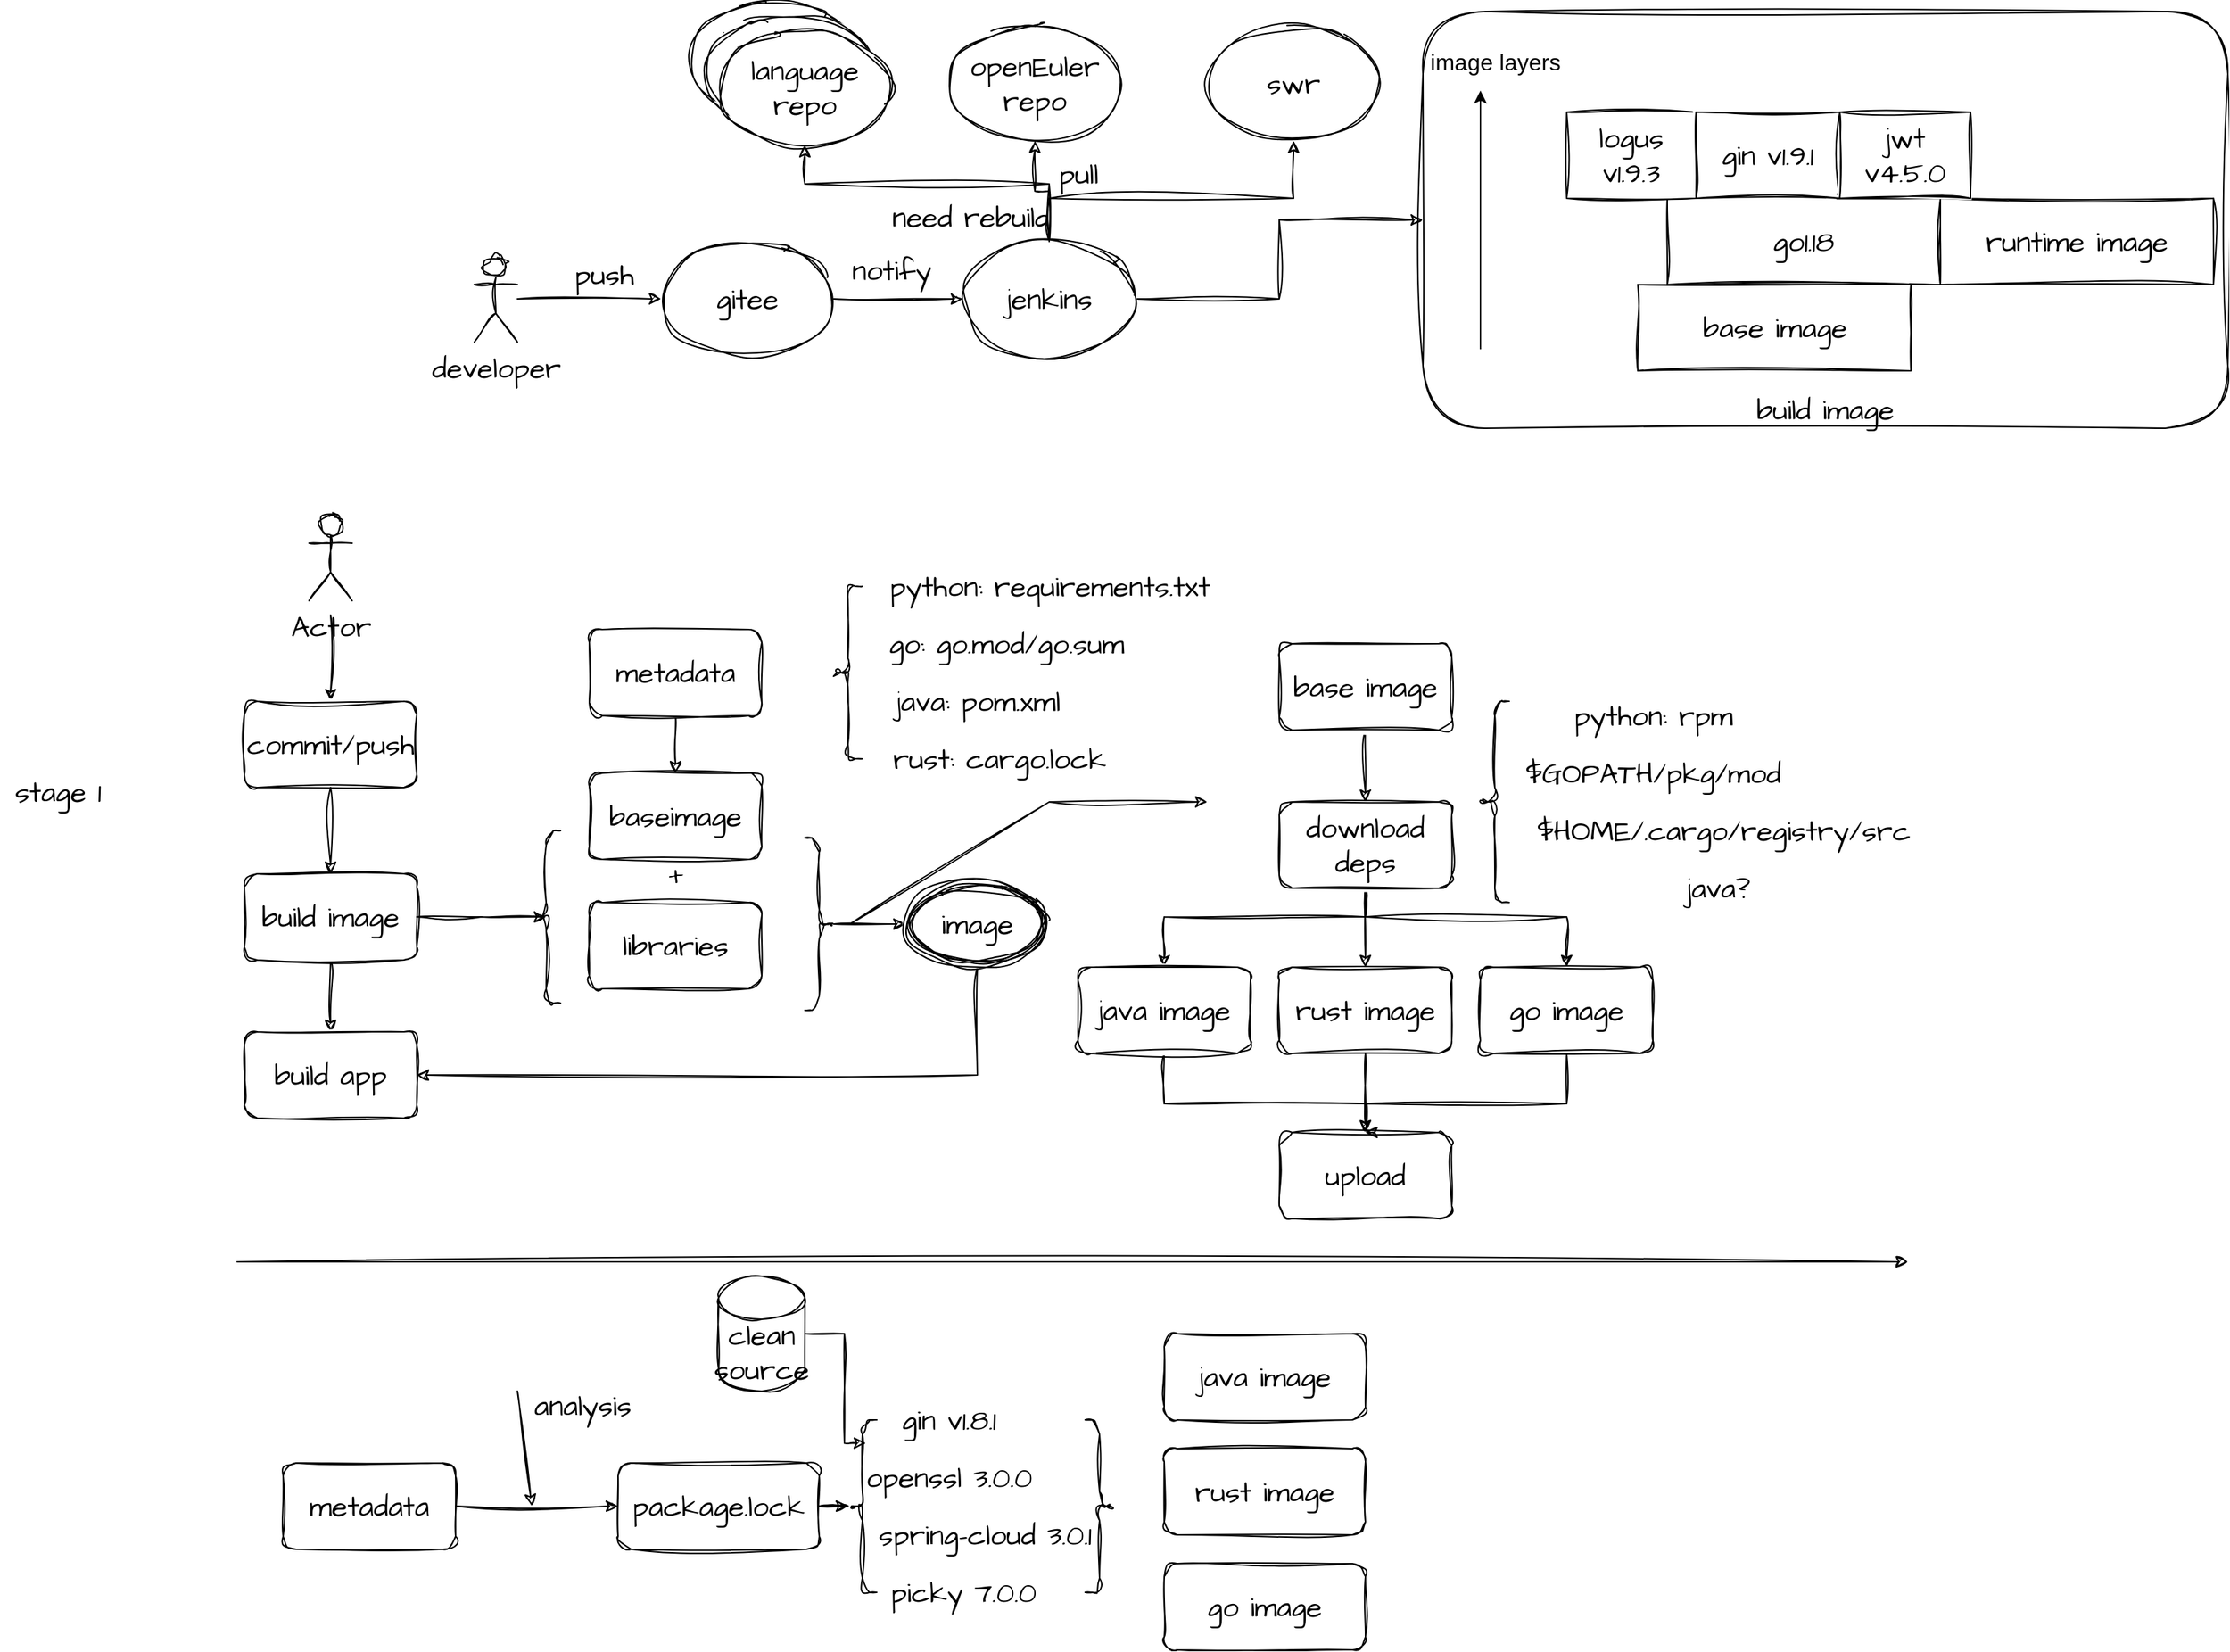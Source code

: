 <mxfile version="21.6.6" type="github">
  <diagram name="第 1 页" id="lyarwIyyH_NkYc7SHTj9">
    <mxGraphModel dx="1820" dy="650" grid="1" gridSize="10" guides="1" tooltips="1" connect="1" arrows="1" fold="1" page="1" pageScale="1" pageWidth="827" pageHeight="1169" math="0" shadow="0">
      <root>
        <mxCell id="0" />
        <mxCell id="1" parent="0" />
        <mxCell id="fakRV-VTrO63ZtZKMSBH-27" value="&lt;div&gt;&lt;br&gt;&lt;/div&gt;&lt;div&gt;&lt;br&gt;&lt;/div&gt;&lt;div&gt;&lt;br&gt;&lt;/div&gt;&lt;div&gt;&lt;br&gt;&lt;/div&gt;&lt;div&gt;&lt;br&gt;&lt;/div&gt;&lt;div&gt;&lt;br&gt;&lt;/div&gt;&lt;div&gt;&lt;br&gt;&lt;/div&gt;&lt;div&gt;&lt;br&gt;&lt;/div&gt;&lt;div&gt;&lt;br&gt;&lt;/div&gt;&lt;div&gt;&lt;br&gt;&lt;/div&gt;&lt;div&gt;&lt;br&gt;&lt;/div&gt;&lt;div&gt;build image&lt;br&gt;&lt;/div&gt;" style="rounded=1;whiteSpace=wrap;html=1;sketch=1;hachureGap=4;jiggle=2;curveFitting=1;fontFamily=Architects Daughter;fontSource=https%3A%2F%2Ffonts.googleapis.com%2Fcss%3Ffamily%3DArchitects%2BDaughter;fontSize=20;" parent="1" vertex="1">
          <mxGeometry x="260" y="10" width="560" height="290" as="geometry" />
        </mxCell>
        <mxCell id="fakRV-VTrO63ZtZKMSBH-1" value="openEuler repo" style="ellipse;whiteSpace=wrap;html=1;sketch=1;hachureGap=4;jiggle=2;curveFitting=1;fontFamily=Architects Daughter;fontSource=https%3A%2F%2Ffonts.googleapis.com%2Fcss%3Ffamily%3DArchitects%2BDaughter;fontSize=20;" parent="1" vertex="1">
          <mxGeometry x="-70" y="20" width="120" height="80" as="geometry" />
        </mxCell>
        <mxCell id="fakRV-VTrO63ZtZKMSBH-37" style="edgeStyle=orthogonalEdgeStyle;rounded=0;sketch=1;hachureGap=4;jiggle=2;curveFitting=1;orthogonalLoop=1;jettySize=auto;html=1;entryX=0;entryY=0.5;entryDx=0;entryDy=0;fontFamily=Architects Daughter;fontSource=https%3A%2F%2Ffonts.googleapis.com%2Fcss%3Ffamily%3DArchitects%2BDaughter;fontSize=16;" parent="1" source="fakRV-VTrO63ZtZKMSBH-3" target="fakRV-VTrO63ZtZKMSBH-36" edge="1">
          <mxGeometry relative="1" as="geometry" />
        </mxCell>
        <mxCell id="fakRV-VTrO63ZtZKMSBH-3" value="gitee" style="ellipse;whiteSpace=wrap;html=1;sketch=1;hachureGap=4;jiggle=2;curveFitting=1;fontFamily=Architects Daughter;fontSource=https%3A%2F%2Ffonts.googleapis.com%2Fcss%3Ffamily%3DArchitects%2BDaughter;fontSize=20;" parent="1" vertex="1">
          <mxGeometry x="-270" y="170" width="120" height="80" as="geometry" />
        </mxCell>
        <mxCell id="fakRV-VTrO63ZtZKMSBH-4" value="swr" style="ellipse;whiteSpace=wrap;html=1;sketch=1;hachureGap=4;jiggle=2;curveFitting=1;fontFamily=Architects Daughter;fontSource=https%3A%2F%2Ffonts.googleapis.com%2Fcss%3Ffamily%3DArchitects%2BDaughter;fontSize=20;" parent="1" vertex="1">
          <mxGeometry x="110" y="20" width="120" height="80" as="geometry" />
        </mxCell>
        <mxCell id="fakRV-VTrO63ZtZKMSBH-20" value="go1.18" style="rounded=0;whiteSpace=wrap;html=1;sketch=1;hachureGap=4;jiggle=2;curveFitting=1;fontFamily=Architects Daughter;fontSource=https%3A%2F%2Ffonts.googleapis.com%2Fcss%3Ffamily%3DArchitects%2BDaughter;fontSize=20;" parent="1" vertex="1">
          <mxGeometry x="430" y="140" width="190" height="60" as="geometry" />
        </mxCell>
        <mxCell id="fakRV-VTrO63ZtZKMSBH-21" value="runtime image" style="rounded=0;whiteSpace=wrap;html=1;sketch=1;hachureGap=4;jiggle=2;curveFitting=1;fontFamily=Architects Daughter;fontSource=https%3A%2F%2Ffonts.googleapis.com%2Fcss%3Ffamily%3DArchitects%2BDaughter;fontSize=20;" parent="1" vertex="1">
          <mxGeometry x="620" y="140" width="190" height="60" as="geometry" />
        </mxCell>
        <mxCell id="fakRV-VTrO63ZtZKMSBH-22" value="base image" style="rounded=0;whiteSpace=wrap;html=1;sketch=1;hachureGap=4;jiggle=2;curveFitting=1;fontFamily=Architects Daughter;fontSource=https%3A%2F%2Ffonts.googleapis.com%2Fcss%3Ffamily%3DArchitects%2BDaughter;fontSize=20;" parent="1" vertex="1">
          <mxGeometry x="409.5" y="200" width="190" height="60" as="geometry" />
        </mxCell>
        <mxCell id="fakRV-VTrO63ZtZKMSBH-23" value="logus v1.9.3" style="rounded=0;whiteSpace=wrap;html=1;sketch=1;hachureGap=4;jiggle=2;curveFitting=1;fontFamily=Architects Daughter;fontSource=https%3A%2F%2Ffonts.googleapis.com%2Fcss%3Ffamily%3DArchitects%2BDaughter;fontSize=20;" parent="1" vertex="1">
          <mxGeometry x="360" y="80" width="90" height="60" as="geometry" />
        </mxCell>
        <mxCell id="fakRV-VTrO63ZtZKMSBH-28" value="gin v1.9.1" style="rounded=0;whiteSpace=wrap;html=1;sketch=1;hachureGap=4;jiggle=2;curveFitting=1;fontFamily=Architects Daughter;fontSource=https%3A%2F%2Ffonts.googleapis.com%2Fcss%3Ffamily%3DArchitects%2BDaughter;fontSize=20;" parent="1" vertex="1">
          <mxGeometry x="450" y="80" width="100" height="60" as="geometry" />
        </mxCell>
        <mxCell id="fakRV-VTrO63ZtZKMSBH-32" value="jwt v4.5.0" style="rounded=0;whiteSpace=wrap;html=1;sketch=1;hachureGap=4;jiggle=2;curveFitting=1;fontFamily=Architects Daughter;fontSource=https%3A%2F%2Ffonts.googleapis.com%2Fcss%3Ffamily%3DArchitects%2BDaughter;fontSize=20;" parent="1" vertex="1">
          <mxGeometry x="550" y="80" width="91" height="60" as="geometry" />
        </mxCell>
        <mxCell id="fakRV-VTrO63ZtZKMSBH-34" style="edgeStyle=orthogonalEdgeStyle;rounded=0;sketch=1;hachureGap=4;jiggle=2;curveFitting=1;orthogonalLoop=1;jettySize=auto;html=1;entryX=0;entryY=0.5;entryDx=0;entryDy=0;fontFamily=Architects Daughter;fontSource=https%3A%2F%2Ffonts.googleapis.com%2Fcss%3Ffamily%3DArchitects%2BDaughter;fontSize=16;" parent="1" source="fakRV-VTrO63ZtZKMSBH-33" target="fakRV-VTrO63ZtZKMSBH-3" edge="1">
          <mxGeometry relative="1" as="geometry" />
        </mxCell>
        <mxCell id="fakRV-VTrO63ZtZKMSBH-33" value="developer" style="shape=umlActor;verticalLabelPosition=bottom;verticalAlign=top;html=1;outlineConnect=0;sketch=1;hachureGap=4;jiggle=2;curveFitting=1;fontFamily=Architects Daughter;fontSource=https%3A%2F%2Ffonts.googleapis.com%2Fcss%3Ffamily%3DArchitects%2BDaughter;fontSize=20;" parent="1" vertex="1">
          <mxGeometry x="-400" y="180" width="30" height="60" as="geometry" />
        </mxCell>
        <mxCell id="fakRV-VTrO63ZtZKMSBH-35" value="push" style="text;html=1;align=center;verticalAlign=middle;resizable=0;points=[];autosize=1;strokeColor=none;fillColor=none;fontSize=20;fontFamily=Architects Daughter;" parent="1" vertex="1">
          <mxGeometry x="-340" y="173" width="60" height="40" as="geometry" />
        </mxCell>
        <mxCell id="fakRV-VTrO63ZtZKMSBH-40" style="edgeStyle=orthogonalEdgeStyle;rounded=0;sketch=1;hachureGap=4;jiggle=2;curveFitting=1;orthogonalLoop=1;jettySize=auto;html=1;entryX=0.5;entryY=1;entryDx=0;entryDy=0;fontFamily=Architects Daughter;fontSource=https%3A%2F%2Ffonts.googleapis.com%2Fcss%3Ffamily%3DArchitects%2BDaughter;fontSize=16;" parent="1" source="fakRV-VTrO63ZtZKMSBH-36" target="fakRV-VTrO63ZtZKMSBH-1" edge="1">
          <mxGeometry relative="1" as="geometry" />
        </mxCell>
        <mxCell id="fakRV-VTrO63ZtZKMSBH-41" style="edgeStyle=orthogonalEdgeStyle;rounded=0;sketch=1;hachureGap=4;jiggle=2;curveFitting=1;orthogonalLoop=1;jettySize=auto;html=1;fontFamily=Architects Daughter;fontSource=https%3A%2F%2Ffonts.googleapis.com%2Fcss%3Ffamily%3DArchitects%2BDaughter;fontSize=16;" parent="1" source="fakRV-VTrO63ZtZKMSBH-36" target="fakRV-VTrO63ZtZKMSBH-4" edge="1">
          <mxGeometry relative="1" as="geometry">
            <Array as="points">
              <mxPoint y="140" />
              <mxPoint x="170" y="140" />
            </Array>
          </mxGeometry>
        </mxCell>
        <mxCell id="fakRV-VTrO63ZtZKMSBH-42" style="edgeStyle=orthogonalEdgeStyle;rounded=0;sketch=1;hachureGap=4;jiggle=2;curveFitting=1;orthogonalLoop=1;jettySize=auto;html=1;entryX=0;entryY=0.5;entryDx=0;entryDy=0;fontFamily=Architects Daughter;fontSource=https%3A%2F%2Ffonts.googleapis.com%2Fcss%3Ffamily%3DArchitects%2BDaughter;fontSize=16;" parent="1" source="fakRV-VTrO63ZtZKMSBH-36" target="fakRV-VTrO63ZtZKMSBH-27" edge="1">
          <mxGeometry relative="1" as="geometry" />
        </mxCell>
        <mxCell id="fakRV-VTrO63ZtZKMSBH-36" value="jenkins" style="ellipse;whiteSpace=wrap;html=1;sketch=1;hachureGap=4;jiggle=2;curveFitting=1;fontFamily=Architects Daughter;fontSource=https%3A%2F%2Ffonts.googleapis.com%2Fcss%3Ffamily%3DArchitects%2BDaughter;fontSize=20;" parent="1" vertex="1">
          <mxGeometry x="-60" y="170" width="120" height="80" as="geometry" />
        </mxCell>
        <mxCell id="fakRV-VTrO63ZtZKMSBH-47" value="" style="edgeStyle=orthogonalEdgeStyle;rounded=0;sketch=1;hachureGap=4;jiggle=2;curveFitting=1;orthogonalLoop=1;jettySize=auto;html=1;fontFamily=Architects Daughter;fontSource=https%3A%2F%2Ffonts.googleapis.com%2Fcss%3Ffamily%3DArchitects%2BDaughter;fontSize=16;exitX=0.5;exitY=0;exitDx=0;exitDy=0;entryX=0.5;entryY=1;entryDx=0;entryDy=0;" parent="1" source="fakRV-VTrO63ZtZKMSBH-36" target="fakRV-VTrO63ZtZKMSBH-49" edge="1">
          <mxGeometry relative="1" as="geometry">
            <Array as="points">
              <mxPoint y="130" />
              <mxPoint x="-170" y="130" />
            </Array>
          </mxGeometry>
        </mxCell>
        <mxCell id="fakRV-VTrO63ZtZKMSBH-38" value="notify" style="text;html=1;align=center;verticalAlign=middle;resizable=0;points=[];autosize=1;strokeColor=none;fillColor=none;fontSize=20;fontFamily=Architects Daughter;" parent="1" vertex="1">
          <mxGeometry x="-150" y="170" width="80" height="40" as="geometry" />
        </mxCell>
        <mxCell id="fakRV-VTrO63ZtZKMSBH-43" value="pull" style="text;html=1;align=center;verticalAlign=middle;resizable=0;points=[];autosize=1;strokeColor=none;fillColor=none;fontSize=20;fontFamily=Architects Daughter;" parent="1" vertex="1">
          <mxGeometry x="-5" y="103" width="50" height="40" as="geometry" />
        </mxCell>
        <mxCell id="fakRV-VTrO63ZtZKMSBH-44" value="language repo" style="ellipse;whiteSpace=wrap;html=1;sketch=1;hachureGap=4;jiggle=2;curveFitting=1;fontFamily=Architects Daughter;fontSource=https%3A%2F%2Ffonts.googleapis.com%2Fcss%3Ffamily%3DArchitects%2BDaughter;fontSize=20;" parent="1" vertex="1">
          <mxGeometry x="-250" y="3" width="120" height="80" as="geometry" />
        </mxCell>
        <mxCell id="fakRV-VTrO63ZtZKMSBH-48" value="language repo" style="ellipse;whiteSpace=wrap;html=1;sketch=1;hachureGap=4;jiggle=2;curveFitting=1;fontFamily=Architects Daughter;fontSource=https%3A%2F%2Ffonts.googleapis.com%2Fcss%3Ffamily%3DArchitects%2BDaughter;fontSize=20;" parent="1" vertex="1">
          <mxGeometry x="-240" y="13" width="120" height="80" as="geometry" />
        </mxCell>
        <mxCell id="fakRV-VTrO63ZtZKMSBH-49" value="language repo" style="ellipse;whiteSpace=wrap;html=1;sketch=1;hachureGap=4;jiggle=2;curveFitting=1;fontFamily=Architects Daughter;fontSource=https%3A%2F%2Ffonts.googleapis.com%2Fcss%3Ffamily%3DArchitects%2BDaughter;fontSize=20;" parent="1" vertex="1">
          <mxGeometry x="-230" y="23" width="120" height="80" as="geometry" />
        </mxCell>
        <mxCell id="fakRV-VTrO63ZtZKMSBH-51" value="need rebuild" style="text;html=1;align=center;verticalAlign=middle;resizable=0;points=[];autosize=1;strokeColor=none;fillColor=none;fontSize=20;fontFamily=Architects Daughter;" parent="1" vertex="1">
          <mxGeometry x="-120" y="133" width="130" height="40" as="geometry" />
        </mxCell>
        <mxCell id="A7FTICZSP3irBKo2PEit-1" value="" style="endArrow=classic;html=1;rounded=0;" parent="1" edge="1">
          <mxGeometry width="50" height="50" relative="1" as="geometry">
            <mxPoint x="300" y="245" as="sourcePoint" />
            <mxPoint x="300" y="65" as="targetPoint" />
          </mxGeometry>
        </mxCell>
        <mxCell id="A7FTICZSP3irBKo2PEit-2" value="image layers" style="edgeLabel;html=1;align=center;verticalAlign=middle;resizable=0;points=[];fontSize=16;" parent="A7FTICZSP3irBKo2PEit-1" vertex="1" connectable="0">
          <mxGeometry x="0.7" y="-8" relative="1" as="geometry">
            <mxPoint x="2" y="-47" as="offset" />
          </mxGeometry>
        </mxCell>
        <mxCell id="c3Z1lkD3tR-6YYk91ddS-2" style="edgeStyle=orthogonalEdgeStyle;rounded=0;sketch=1;hachureGap=4;jiggle=2;curveFitting=1;orthogonalLoop=1;jettySize=auto;html=1;fontFamily=Architects Daughter;fontSource=https%3A%2F%2Ffonts.googleapis.com%2Fcss%3Ffamily%3DArchitects%2BDaughter;fontSize=16;" edge="1" parent="1">
          <mxGeometry relative="1" as="geometry">
            <mxPoint x="-500" y="490" as="targetPoint" />
            <mxPoint x="-500" y="430" as="sourcePoint" />
          </mxGeometry>
        </mxCell>
        <mxCell id="c3Z1lkD3tR-6YYk91ddS-7" style="edgeStyle=orthogonalEdgeStyle;rounded=0;sketch=1;hachureGap=4;jiggle=2;curveFitting=1;orthogonalLoop=1;jettySize=auto;html=1;entryX=0.5;entryY=0;entryDx=0;entryDy=0;fontFamily=Architects Daughter;fontSource=https%3A%2F%2Ffonts.googleapis.com%2Fcss%3Ffamily%3DArchitects%2BDaughter;fontSize=16;" edge="1" parent="1" source="c3Z1lkD3tR-6YYk91ddS-3" target="c3Z1lkD3tR-6YYk91ddS-6">
          <mxGeometry relative="1" as="geometry" />
        </mxCell>
        <mxCell id="c3Z1lkD3tR-6YYk91ddS-3" value="commit/push" style="rounded=1;whiteSpace=wrap;html=1;sketch=1;hachureGap=4;jiggle=2;curveFitting=1;fontFamily=Architects Daughter;fontSource=https%3A%2F%2Ffonts.googleapis.com%2Fcss%3Ffamily%3DArchitects%2BDaughter;fontSize=20;" vertex="1" parent="1">
          <mxGeometry x="-560" y="490" width="120" height="60" as="geometry" />
        </mxCell>
        <mxCell id="c3Z1lkD3tR-6YYk91ddS-8" style="edgeStyle=orthogonalEdgeStyle;rounded=0;sketch=1;hachureGap=4;jiggle=2;curveFitting=1;orthogonalLoop=1;jettySize=auto;html=1;fontFamily=Architects Daughter;fontSource=https%3A%2F%2Ffonts.googleapis.com%2Fcss%3Ffamily%3DArchitects%2BDaughter;fontSize=16;" edge="1" parent="1" source="c3Z1lkD3tR-6YYk91ddS-6">
          <mxGeometry relative="1" as="geometry">
            <mxPoint x="-350" y="640" as="targetPoint" />
          </mxGeometry>
        </mxCell>
        <mxCell id="c3Z1lkD3tR-6YYk91ddS-15" style="edgeStyle=orthogonalEdgeStyle;rounded=0;sketch=1;hachureGap=4;jiggle=2;curveFitting=1;orthogonalLoop=1;jettySize=auto;html=1;fontFamily=Architects Daughter;fontSource=https%3A%2F%2Ffonts.googleapis.com%2Fcss%3Ffamily%3DArchitects%2BDaughter;fontSize=16;" edge="1" parent="1" source="c3Z1lkD3tR-6YYk91ddS-6" target="c3Z1lkD3tR-6YYk91ddS-14">
          <mxGeometry relative="1" as="geometry" />
        </mxCell>
        <mxCell id="c3Z1lkD3tR-6YYk91ddS-6" value="build image" style="rounded=1;whiteSpace=wrap;html=1;sketch=1;hachureGap=4;jiggle=2;curveFitting=1;fontFamily=Architects Daughter;fontSource=https%3A%2F%2Ffonts.googleapis.com%2Fcss%3Ffamily%3DArchitects%2BDaughter;fontSize=20;" vertex="1" parent="1">
          <mxGeometry x="-560" y="610" width="120" height="60" as="geometry" />
        </mxCell>
        <mxCell id="c3Z1lkD3tR-6YYk91ddS-9" value="baseimage" style="rounded=1;whiteSpace=wrap;html=1;sketch=1;hachureGap=4;jiggle=2;curveFitting=1;fontFamily=Architects Daughter;fontSource=https%3A%2F%2Ffonts.googleapis.com%2Fcss%3Ffamily%3DArchitects%2BDaughter;fontSize=20;" vertex="1" parent="1">
          <mxGeometry x="-320" y="540" width="120" height="60" as="geometry" />
        </mxCell>
        <mxCell id="c3Z1lkD3tR-6YYk91ddS-10" value="" style="shape=curlyBracket;whiteSpace=wrap;html=1;rounded=1;labelPosition=left;verticalLabelPosition=middle;align=right;verticalAlign=middle;sketch=1;hachureGap=4;jiggle=2;curveFitting=1;fontFamily=Architects Daughter;fontSource=https%3A%2F%2Ffonts.googleapis.com%2Fcss%3Ffamily%3DArchitects%2BDaughter;fontSize=20;" vertex="1" parent="1">
          <mxGeometry x="-360" y="580" width="20" height="120" as="geometry" />
        </mxCell>
        <mxCell id="c3Z1lkD3tR-6YYk91ddS-11" value="libraries" style="rounded=1;whiteSpace=wrap;html=1;sketch=1;hachureGap=4;jiggle=2;curveFitting=1;fontFamily=Architects Daughter;fontSource=https%3A%2F%2Ffonts.googleapis.com%2Fcss%3Ffamily%3DArchitects%2BDaughter;fontSize=20;" vertex="1" parent="1">
          <mxGeometry x="-320" y="630" width="120" height="60" as="geometry" />
        </mxCell>
        <mxCell id="c3Z1lkD3tR-6YYk91ddS-14" value="build app" style="rounded=1;whiteSpace=wrap;html=1;sketch=1;hachureGap=4;jiggle=2;curveFitting=1;fontFamily=Architects Daughter;fontSource=https%3A%2F%2Ffonts.googleapis.com%2Fcss%3Ffamily%3DArchitects%2BDaughter;fontSize=20;" vertex="1" parent="1">
          <mxGeometry x="-560" y="720" width="120" height="60" as="geometry" />
        </mxCell>
        <mxCell id="c3Z1lkD3tR-6YYk91ddS-22" style="edgeStyle=orthogonalEdgeStyle;rounded=0;sketch=1;hachureGap=4;jiggle=2;curveFitting=1;orthogonalLoop=1;jettySize=auto;html=1;entryX=0;entryY=0.5;entryDx=0;entryDy=0;fontFamily=Architects Daughter;fontSource=https%3A%2F%2Ffonts.googleapis.com%2Fcss%3Ffamily%3DArchitects%2BDaughter;fontSize=16;" edge="1" parent="1" source="c3Z1lkD3tR-6YYk91ddS-16" target="c3Z1lkD3tR-6YYk91ddS-17">
          <mxGeometry relative="1" as="geometry" />
        </mxCell>
        <mxCell id="c3Z1lkD3tR-6YYk91ddS-16" value="" style="shape=curlyBracket;whiteSpace=wrap;html=1;rounded=1;flipH=1;labelPosition=right;verticalLabelPosition=middle;align=left;verticalAlign=middle;sketch=1;hachureGap=4;jiggle=2;curveFitting=1;fontFamily=Architects Daughter;fontSource=https%3A%2F%2Ffonts.googleapis.com%2Fcss%3Ffamily%3DArchitects%2BDaughter;fontSize=20;" vertex="1" parent="1">
          <mxGeometry x="-170" y="585" width="20" height="120" as="geometry" />
        </mxCell>
        <mxCell id="c3Z1lkD3tR-6YYk91ddS-18" style="edgeStyle=orthogonalEdgeStyle;rounded=0;sketch=1;hachureGap=4;jiggle=2;curveFitting=1;orthogonalLoop=1;jettySize=auto;html=1;entryX=1;entryY=0.5;entryDx=0;entryDy=0;fontFamily=Architects Daughter;fontSource=https%3A%2F%2Ffonts.googleapis.com%2Fcss%3Ffamily%3DArchitects%2BDaughter;fontSize=16;" edge="1" parent="1" source="c3Z1lkD3tR-6YYk91ddS-17" target="c3Z1lkD3tR-6YYk91ddS-14">
          <mxGeometry relative="1" as="geometry">
            <Array as="points">
              <mxPoint x="-50" y="750" />
            </Array>
          </mxGeometry>
        </mxCell>
        <mxCell id="c3Z1lkD3tR-6YYk91ddS-17" value="image" style="ellipse;shape=doubleEllipse;whiteSpace=wrap;html=1;sketch=1;hachureGap=4;jiggle=2;curveFitting=1;fontFamily=Architects Daughter;fontSource=https%3A%2F%2Ffonts.googleapis.com%2Fcss%3Ffamily%3DArchitects%2BDaughter;fontSize=20;" vertex="1" parent="1">
          <mxGeometry x="-100" y="615" width="100" height="60" as="geometry" />
        </mxCell>
        <mxCell id="c3Z1lkD3tR-6YYk91ddS-20" style="edgeStyle=orthogonalEdgeStyle;rounded=0;sketch=1;hachureGap=4;jiggle=2;curveFitting=1;orthogonalLoop=1;jettySize=auto;html=1;fontFamily=Architects Daughter;fontSource=https%3A%2F%2Ffonts.googleapis.com%2Fcss%3Ffamily%3DArchitects%2BDaughter;fontSize=16;" edge="1" parent="1" source="c3Z1lkD3tR-6YYk91ddS-19" target="c3Z1lkD3tR-6YYk91ddS-9">
          <mxGeometry relative="1" as="geometry" />
        </mxCell>
        <mxCell id="c3Z1lkD3tR-6YYk91ddS-19" value="metadata" style="rounded=1;whiteSpace=wrap;html=1;sketch=1;hachureGap=4;jiggle=2;curveFitting=1;fontFamily=Architects Daughter;fontSource=https%3A%2F%2Ffonts.googleapis.com%2Fcss%3Ffamily%3DArchitects%2BDaughter;fontSize=20;" vertex="1" parent="1">
          <mxGeometry x="-320" y="440" width="120" height="60" as="geometry" />
        </mxCell>
        <mxCell id="c3Z1lkD3tR-6YYk91ddS-21" value="+" style="text;html=1;align=center;verticalAlign=middle;resizable=0;points=[];autosize=1;strokeColor=none;fillColor=none;fontSize=20;fontFamily=Architects Daughter;" vertex="1" parent="1">
          <mxGeometry x="-275" y="590" width="30" height="40" as="geometry" />
        </mxCell>
        <mxCell id="c3Z1lkD3tR-6YYk91ddS-23" value="" style="shape=curlyBracket;whiteSpace=wrap;html=1;rounded=1;labelPosition=left;verticalLabelPosition=middle;align=right;verticalAlign=middle;sketch=1;hachureGap=4;jiggle=2;curveFitting=1;fontFamily=Architects Daughter;fontSource=https%3A%2F%2Ffonts.googleapis.com%2Fcss%3Ffamily%3DArchitects%2BDaughter;fontSize=20;" vertex="1" parent="1">
          <mxGeometry x="-150" y="410" width="20" height="120" as="geometry" />
        </mxCell>
        <mxCell id="c3Z1lkD3tR-6YYk91ddS-25" value="go: go.mod/go.sum" style="text;html=1;align=center;verticalAlign=middle;resizable=0;points=[];autosize=1;strokeColor=none;fillColor=none;fontSize=20;fontFamily=Architects Daughter;" vertex="1" parent="1">
          <mxGeometry x="-125" y="430" width="190" height="40" as="geometry" />
        </mxCell>
        <mxCell id="c3Z1lkD3tR-6YYk91ddS-27" value="java: pom.xml" style="text;html=1;align=center;verticalAlign=middle;resizable=0;points=[];autosize=1;strokeColor=none;fillColor=none;fontSize=20;fontFamily=Architects Daughter;" vertex="1" parent="1">
          <mxGeometry x="-120" y="470" width="140" height="40" as="geometry" />
        </mxCell>
        <mxCell id="c3Z1lkD3tR-6YYk91ddS-28" value="rust: cargo.lock" style="text;html=1;align=center;verticalAlign=middle;resizable=0;points=[];autosize=1;strokeColor=none;fillColor=none;fontSize=20;fontFamily=Architects Daughter;" vertex="1" parent="1">
          <mxGeometry x="-120" y="510" width="170" height="40" as="geometry" />
        </mxCell>
        <mxCell id="c3Z1lkD3tR-6YYk91ddS-29" value="Actor" style="shape=umlActor;verticalLabelPosition=bottom;verticalAlign=top;html=1;outlineConnect=0;sketch=1;hachureGap=4;jiggle=2;curveFitting=1;fontFamily=Architects Daughter;fontSource=https%3A%2F%2Ffonts.googleapis.com%2Fcss%3Ffamily%3DArchitects%2BDaughter;fontSize=20;" vertex="1" parent="1">
          <mxGeometry x="-515" y="360" width="30" height="60" as="geometry" />
        </mxCell>
        <mxCell id="c3Z1lkD3tR-6YYk91ddS-33" value="stage 1" style="text;html=1;align=center;verticalAlign=middle;resizable=0;points=[];autosize=1;strokeColor=none;fillColor=none;fontSize=20;fontFamily=Architects Daughter;" vertex="1" parent="1">
          <mxGeometry x="-730" y="533" width="80" height="40" as="geometry" />
        </mxCell>
        <mxCell id="c3Z1lkD3tR-6YYk91ddS-34" value="python: requirements.txt" style="text;html=1;align=center;verticalAlign=middle;resizable=0;points=[];autosize=1;strokeColor=none;fillColor=none;fontSize=20;fontFamily=Architects Daughter;" vertex="1" parent="1">
          <mxGeometry x="-125" y="390" width="250" height="40" as="geometry" />
        </mxCell>
        <mxCell id="c3Z1lkD3tR-6YYk91ddS-35" value="" style="endArrow=classic;html=1;rounded=0;hachureGap=4;fontFamily=Architects Daughter;fontSource=https%3A%2F%2Ffonts.googleapis.com%2Fcss%3Ffamily%3DArchitects%2BDaughter;fontSize=16;shadow=0;sketch=1;curveFitting=1;jiggle=2;exitX=-0.562;exitY=0.5;exitDx=0;exitDy=0;exitPerimeter=0;" edge="1" parent="1" source="c3Z1lkD3tR-6YYk91ddS-16">
          <mxGeometry width="50" height="50" relative="1" as="geometry">
            <mxPoint x="-120" y="640" as="sourcePoint" />
            <mxPoint x="110" y="560" as="targetPoint" />
            <Array as="points">
              <mxPoint y="560" />
            </Array>
          </mxGeometry>
        </mxCell>
        <mxCell id="c3Z1lkD3tR-6YYk91ddS-38" style="edgeStyle=orthogonalEdgeStyle;rounded=0;sketch=1;hachureGap=4;jiggle=2;curveFitting=1;orthogonalLoop=1;jettySize=auto;html=1;fontFamily=Architects Daughter;fontSource=https%3A%2F%2Ffonts.googleapis.com%2Fcss%3Ffamily%3DArchitects%2BDaughter;fontSize=16;" edge="1" parent="1" source="c3Z1lkD3tR-6YYk91ddS-36" target="c3Z1lkD3tR-6YYk91ddS-37">
          <mxGeometry relative="1" as="geometry" />
        </mxCell>
        <mxCell id="c3Z1lkD3tR-6YYk91ddS-56" style="edgeStyle=orthogonalEdgeStyle;rounded=0;sketch=1;hachureGap=4;jiggle=2;curveFitting=1;orthogonalLoop=1;jettySize=auto;html=1;entryX=0.5;entryY=0;entryDx=0;entryDy=0;fontFamily=Architects Daughter;fontSource=https%3A%2F%2Ffonts.googleapis.com%2Fcss%3Ffamily%3DArchitects%2BDaughter;fontSize=16;" edge="1" parent="1" source="c3Z1lkD3tR-6YYk91ddS-36" target="c3Z1lkD3tR-6YYk91ddS-51">
          <mxGeometry relative="1" as="geometry">
            <Array as="points">
              <mxPoint x="220" y="640" />
              <mxPoint x="80" y="640" />
            </Array>
          </mxGeometry>
        </mxCell>
        <mxCell id="c3Z1lkD3tR-6YYk91ddS-57" style="edgeStyle=orthogonalEdgeStyle;rounded=0;sketch=1;hachureGap=4;jiggle=2;curveFitting=1;orthogonalLoop=1;jettySize=auto;html=1;entryX=0.5;entryY=0;entryDx=0;entryDy=0;fontFamily=Architects Daughter;fontSource=https%3A%2F%2Ffonts.googleapis.com%2Fcss%3Ffamily%3DArchitects%2BDaughter;fontSize=16;" edge="1" parent="1" source="c3Z1lkD3tR-6YYk91ddS-36" target="c3Z1lkD3tR-6YYk91ddS-50">
          <mxGeometry relative="1" as="geometry">
            <Array as="points">
              <mxPoint x="220" y="640" />
              <mxPoint x="360" y="640" />
            </Array>
          </mxGeometry>
        </mxCell>
        <mxCell id="c3Z1lkD3tR-6YYk91ddS-36" value="download deps" style="rounded=1;whiteSpace=wrap;html=1;sketch=1;hachureGap=4;jiggle=2;curveFitting=1;fontFamily=Architects Daughter;fontSource=https%3A%2F%2Ffonts.googleapis.com%2Fcss%3Ffamily%3DArchitects%2BDaughter;fontSize=20;" vertex="1" parent="1">
          <mxGeometry x="160" y="560" width="120" height="60" as="geometry" />
        </mxCell>
        <mxCell id="c3Z1lkD3tR-6YYk91ddS-40" style="edgeStyle=orthogonalEdgeStyle;rounded=0;sketch=1;hachureGap=4;jiggle=2;curveFitting=1;orthogonalLoop=1;jettySize=auto;html=1;fontFamily=Architects Daughter;fontSource=https%3A%2F%2Ffonts.googleapis.com%2Fcss%3Ffamily%3DArchitects%2BDaughter;fontSize=16;" edge="1" parent="1" source="c3Z1lkD3tR-6YYk91ddS-37" target="c3Z1lkD3tR-6YYk91ddS-39">
          <mxGeometry relative="1" as="geometry" />
        </mxCell>
        <mxCell id="c3Z1lkD3tR-6YYk91ddS-37" value="rust image" style="rounded=1;whiteSpace=wrap;html=1;sketch=1;hachureGap=4;jiggle=2;curveFitting=1;fontFamily=Architects Daughter;fontSource=https%3A%2F%2Ffonts.googleapis.com%2Fcss%3Ffamily%3DArchitects%2BDaughter;fontSize=20;" vertex="1" parent="1">
          <mxGeometry x="160" y="675" width="120" height="60" as="geometry" />
        </mxCell>
        <mxCell id="c3Z1lkD3tR-6YYk91ddS-39" value="upload" style="rounded=1;whiteSpace=wrap;html=1;sketch=1;hachureGap=4;jiggle=2;curveFitting=1;fontFamily=Architects Daughter;fontSource=https%3A%2F%2Ffonts.googleapis.com%2Fcss%3Ffamily%3DArchitects%2BDaughter;fontSize=20;" vertex="1" parent="1">
          <mxGeometry x="160" y="790" width="120" height="60" as="geometry" />
        </mxCell>
        <mxCell id="c3Z1lkD3tR-6YYk91ddS-42" style="edgeStyle=orthogonalEdgeStyle;rounded=0;sketch=1;hachureGap=4;jiggle=2;curveFitting=1;orthogonalLoop=1;jettySize=auto;html=1;fontFamily=Architects Daughter;fontSource=https%3A%2F%2Ffonts.googleapis.com%2Fcss%3Ffamily%3DArchitects%2BDaughter;fontSize=16;" edge="1" parent="1" source="c3Z1lkD3tR-6YYk91ddS-41" target="c3Z1lkD3tR-6YYk91ddS-36">
          <mxGeometry relative="1" as="geometry" />
        </mxCell>
        <mxCell id="c3Z1lkD3tR-6YYk91ddS-41" value="base image" style="rounded=1;whiteSpace=wrap;html=1;sketch=1;hachureGap=4;jiggle=2;curveFitting=1;fontFamily=Architects Daughter;fontSource=https%3A%2F%2Ffonts.googleapis.com%2Fcss%3Ffamily%3DArchitects%2BDaughter;fontSize=20;" vertex="1" parent="1">
          <mxGeometry x="160" y="450" width="120" height="60" as="geometry" />
        </mxCell>
        <mxCell id="c3Z1lkD3tR-6YYk91ddS-44" value="$GOPATH/pkg/mod" style="text;html=1;align=center;verticalAlign=middle;resizable=0;points=[];autosize=1;strokeColor=none;fillColor=none;fontSize=20;fontFamily=Architects Daughter;" vertex="1" parent="1">
          <mxGeometry x="320" y="520" width="200" height="40" as="geometry" />
        </mxCell>
        <mxCell id="c3Z1lkD3tR-6YYk91ddS-45" value="&amp;nbsp;$HOME/.cargo/registry/src" style="text;html=1;align=center;verticalAlign=middle;resizable=0;points=[];autosize=1;strokeColor=none;fillColor=none;fontSize=20;fontFamily=Architects Daughter;" vertex="1" parent="1">
          <mxGeometry x="320" y="560" width="290" height="40" as="geometry" />
        </mxCell>
        <mxCell id="c3Z1lkD3tR-6YYk91ddS-46" value="java?" style="text;html=1;align=center;verticalAlign=middle;resizable=0;points=[];autosize=1;strokeColor=none;fillColor=none;fontSize=20;fontFamily=Architects Daughter;" vertex="1" parent="1">
          <mxGeometry x="430" y="600" width="70" height="40" as="geometry" />
        </mxCell>
        <mxCell id="c3Z1lkD3tR-6YYk91ddS-47" value="python: rpm" style="text;html=1;align=center;verticalAlign=middle;resizable=0;points=[];autosize=1;strokeColor=none;fillColor=none;fontSize=20;fontFamily=Architects Daughter;" vertex="1" parent="1">
          <mxGeometry x="355" y="480" width="130" height="40" as="geometry" />
        </mxCell>
        <mxCell id="c3Z1lkD3tR-6YYk91ddS-49" value="" style="shape=curlyBracket;whiteSpace=wrap;html=1;rounded=1;labelPosition=left;verticalLabelPosition=middle;align=right;verticalAlign=middle;sketch=1;hachureGap=4;jiggle=2;curveFitting=1;fontFamily=Architects Daughter;fontSource=https%3A%2F%2Ffonts.googleapis.com%2Fcss%3Ffamily%3DArchitects%2BDaughter;fontSize=20;" vertex="1" parent="1">
          <mxGeometry x="300" y="490" width="20" height="140" as="geometry" />
        </mxCell>
        <mxCell id="c3Z1lkD3tR-6YYk91ddS-55" style="edgeStyle=orthogonalEdgeStyle;rounded=0;sketch=1;hachureGap=4;jiggle=2;curveFitting=1;orthogonalLoop=1;jettySize=auto;html=1;fontFamily=Architects Daughter;fontSource=https%3A%2F%2Ffonts.googleapis.com%2Fcss%3Ffamily%3DArchitects%2BDaughter;fontSize=16;" edge="1" parent="1" source="c3Z1lkD3tR-6YYk91ddS-50">
          <mxGeometry relative="1" as="geometry">
            <mxPoint x="220" y="790" as="targetPoint" />
            <Array as="points">
              <mxPoint x="360" y="770" />
              <mxPoint x="221" y="770" />
              <mxPoint x="221" y="790" />
            </Array>
          </mxGeometry>
        </mxCell>
        <mxCell id="c3Z1lkD3tR-6YYk91ddS-50" value="go image" style="rounded=1;whiteSpace=wrap;html=1;sketch=1;hachureGap=4;jiggle=2;curveFitting=1;fontFamily=Architects Daughter;fontSource=https%3A%2F%2Ffonts.googleapis.com%2Fcss%3Ffamily%3DArchitects%2BDaughter;fontSize=20;" vertex="1" parent="1">
          <mxGeometry x="300" y="675" width="120" height="60" as="geometry" />
        </mxCell>
        <mxCell id="c3Z1lkD3tR-6YYk91ddS-53" style="edgeStyle=orthogonalEdgeStyle;rounded=0;sketch=1;hachureGap=4;jiggle=2;curveFitting=1;orthogonalLoop=1;jettySize=auto;html=1;fontFamily=Architects Daughter;fontSource=https%3A%2F%2Ffonts.googleapis.com%2Fcss%3Ffamily%3DArchitects%2BDaughter;fontSize=16;" edge="1" parent="1" source="c3Z1lkD3tR-6YYk91ddS-51" target="c3Z1lkD3tR-6YYk91ddS-39">
          <mxGeometry relative="1" as="geometry">
            <Array as="points">
              <mxPoint x="80" y="770" />
              <mxPoint x="220" y="770" />
            </Array>
          </mxGeometry>
        </mxCell>
        <mxCell id="c3Z1lkD3tR-6YYk91ddS-51" value="java image" style="rounded=1;whiteSpace=wrap;html=1;sketch=1;hachureGap=4;jiggle=2;curveFitting=1;fontFamily=Architects Daughter;fontSource=https%3A%2F%2Ffonts.googleapis.com%2Fcss%3Ffamily%3DArchitects%2BDaughter;fontSize=20;" vertex="1" parent="1">
          <mxGeometry x="20" y="675" width="120" height="60" as="geometry" />
        </mxCell>
        <mxCell id="c3Z1lkD3tR-6YYk91ddS-58" value="" style="endArrow=classic;html=1;rounded=0;sketch=1;hachureGap=4;jiggle=2;curveFitting=1;fontFamily=Architects Daughter;fontSource=https%3A%2F%2Ffonts.googleapis.com%2Fcss%3Ffamily%3DArchitects%2BDaughter;fontSize=16;" edge="1" parent="1">
          <mxGeometry width="50" height="50" relative="1" as="geometry">
            <mxPoint x="-565" y="880" as="sourcePoint" />
            <mxPoint x="597.5" y="880" as="targetPoint" />
          </mxGeometry>
        </mxCell>
        <mxCell id="c3Z1lkD3tR-6YYk91ddS-61" style="edgeStyle=orthogonalEdgeStyle;rounded=0;sketch=1;hachureGap=4;jiggle=2;curveFitting=1;orthogonalLoop=1;jettySize=auto;html=1;entryX=0;entryY=0.5;entryDx=0;entryDy=0;fontFamily=Architects Daughter;fontSource=https%3A%2F%2Ffonts.googleapis.com%2Fcss%3Ffamily%3DArchitects%2BDaughter;fontSize=16;" edge="1" parent="1" source="c3Z1lkD3tR-6YYk91ddS-59" target="c3Z1lkD3tR-6YYk91ddS-60">
          <mxGeometry relative="1" as="geometry" />
        </mxCell>
        <mxCell id="c3Z1lkD3tR-6YYk91ddS-59" value="metadata" style="rounded=1;whiteSpace=wrap;html=1;sketch=1;hachureGap=4;jiggle=2;curveFitting=1;fontFamily=Architects Daughter;fontSource=https%3A%2F%2Ffonts.googleapis.com%2Fcss%3Ffamily%3DArchitects%2BDaughter;fontSize=20;" vertex="1" parent="1">
          <mxGeometry x="-533" y="1020" width="120" height="60" as="geometry" />
        </mxCell>
        <mxCell id="c3Z1lkD3tR-6YYk91ddS-60" value="package.lock" style="rounded=1;whiteSpace=wrap;html=1;sketch=1;hachureGap=4;jiggle=2;curveFitting=1;fontFamily=Architects Daughter;fontSource=https%3A%2F%2Ffonts.googleapis.com%2Fcss%3Ffamily%3DArchitects%2BDaughter;fontSize=20;" vertex="1" parent="1">
          <mxGeometry x="-300" y="1020" width="140" height="60" as="geometry" />
        </mxCell>
        <mxCell id="c3Z1lkD3tR-6YYk91ddS-62" value="" style="endArrow=classic;html=1;rounded=0;sketch=1;hachureGap=4;jiggle=2;curveFitting=1;fontFamily=Architects Daughter;fontSource=https%3A%2F%2Ffonts.googleapis.com%2Fcss%3Ffamily%3DArchitects%2BDaughter;fontSize=16;" edge="1" parent="1">
          <mxGeometry width="50" height="50" relative="1" as="geometry">
            <mxPoint x="-370" y="970" as="sourcePoint" />
            <mxPoint x="-360" y="1050" as="targetPoint" />
          </mxGeometry>
        </mxCell>
        <mxCell id="c3Z1lkD3tR-6YYk91ddS-63" value="analysis" style="text;html=1;align=center;verticalAlign=middle;resizable=0;points=[];autosize=1;strokeColor=none;fillColor=none;fontSize=20;fontFamily=Architects Daughter;" vertex="1" parent="1">
          <mxGeometry x="-370" y="960" width="90" height="40" as="geometry" />
        </mxCell>
        <mxCell id="c3Z1lkD3tR-6YYk91ddS-75" style="edgeStyle=orthogonalEdgeStyle;rounded=0;sketch=1;hachureGap=4;jiggle=2;curveFitting=1;orthogonalLoop=1;jettySize=auto;html=1;fontFamily=Architects Daughter;fontSource=https%3A%2F%2Ffonts.googleapis.com%2Fcss%3Ffamily%3DArchitects%2BDaughter;fontSize=16;endArrow=none;endFill=0;startArrow=classic;startFill=1;" edge="1" parent="1" source="c3Z1lkD3tR-6YYk91ddS-65" target="c3Z1lkD3tR-6YYk91ddS-60">
          <mxGeometry relative="1" as="geometry" />
        </mxCell>
        <mxCell id="c3Z1lkD3tR-6YYk91ddS-65" value="" style="shape=curlyBracket;whiteSpace=wrap;html=1;rounded=1;labelPosition=left;verticalLabelPosition=middle;align=right;verticalAlign=middle;sketch=1;hachureGap=4;jiggle=2;curveFitting=1;fontFamily=Architects Daughter;fontSource=https%3A%2F%2Ffonts.googleapis.com%2Fcss%3Ffamily%3DArchitects%2BDaughter;fontSize=20;" vertex="1" parent="1">
          <mxGeometry x="-140" y="990" width="20" height="120" as="geometry" />
        </mxCell>
        <mxCell id="c3Z1lkD3tR-6YYk91ddS-66" value="gin v1.8.1" style="text;html=1;align=center;verticalAlign=middle;resizable=0;points=[];autosize=1;strokeColor=none;fillColor=none;fontSize=20;fontFamily=Architects Daughter;" vertex="1" parent="1">
          <mxGeometry x="-115" y="970" width="90" height="40" as="geometry" />
        </mxCell>
        <mxCell id="c3Z1lkD3tR-6YYk91ddS-67" value="openssl 3.0.0" style="text;html=1;align=center;verticalAlign=middle;resizable=0;points=[];autosize=1;strokeColor=none;fillColor=none;fontSize=20;fontFamily=Architects Daughter;" vertex="1" parent="1">
          <mxGeometry x="-140" y="1010" width="140" height="40" as="geometry" />
        </mxCell>
        <mxCell id="c3Z1lkD3tR-6YYk91ddS-68" value="spring-cloud 3.0.1" style="text;html=1;align=center;verticalAlign=middle;resizable=0;points=[];autosize=1;strokeColor=none;fillColor=none;fontSize=20;fontFamily=Architects Daughter;" vertex="1" parent="1">
          <mxGeometry x="-130" y="1050" width="170" height="40" as="geometry" />
        </mxCell>
        <mxCell id="c3Z1lkD3tR-6YYk91ddS-69" value="" style="shape=curlyBracket;whiteSpace=wrap;html=1;rounded=1;flipH=1;labelPosition=right;verticalLabelPosition=middle;align=left;verticalAlign=middle;sketch=1;hachureGap=4;jiggle=2;curveFitting=1;fontFamily=Architects Daughter;fontSource=https%3A%2F%2Ffonts.googleapis.com%2Fcss%3Ffamily%3DArchitects%2BDaughter;fontSize=20;" vertex="1" parent="1">
          <mxGeometry x="25" y="990" width="20" height="120" as="geometry" />
        </mxCell>
        <mxCell id="c3Z1lkD3tR-6YYk91ddS-70" value="java image" style="rounded=1;whiteSpace=wrap;html=1;sketch=1;hachureGap=4;jiggle=2;curveFitting=1;fontFamily=Architects Daughter;fontSource=https%3A%2F%2Ffonts.googleapis.com%2Fcss%3Ffamily%3DArchitects%2BDaughter;fontSize=20;" vertex="1" parent="1">
          <mxGeometry x="80" y="930" width="140" height="60" as="geometry" />
        </mxCell>
        <mxCell id="c3Z1lkD3tR-6YYk91ddS-71" value="rust image" style="rounded=1;whiteSpace=wrap;html=1;sketch=1;hachureGap=4;jiggle=2;curveFitting=1;fontFamily=Architects Daughter;fontSource=https%3A%2F%2Ffonts.googleapis.com%2Fcss%3Ffamily%3DArchitects%2BDaughter;fontSize=20;" vertex="1" parent="1">
          <mxGeometry x="80" y="1010" width="140" height="60" as="geometry" />
        </mxCell>
        <mxCell id="c3Z1lkD3tR-6YYk91ddS-72" value="go image" style="rounded=1;whiteSpace=wrap;html=1;sketch=1;hachureGap=4;jiggle=2;curveFitting=1;fontFamily=Architects Daughter;fontSource=https%3A%2F%2Ffonts.googleapis.com%2Fcss%3Ffamily%3DArchitects%2BDaughter;fontSize=20;" vertex="1" parent="1">
          <mxGeometry x="80" y="1090" width="140" height="60" as="geometry" />
        </mxCell>
        <mxCell id="c3Z1lkD3tR-6YYk91ddS-74" style="edgeStyle=orthogonalEdgeStyle;rounded=0;sketch=1;hachureGap=4;jiggle=2;curveFitting=1;orthogonalLoop=1;jettySize=auto;html=1;entryX=-0.139;entryY=0.906;entryDx=0;entryDy=0;entryPerimeter=0;fontFamily=Architects Daughter;fontSource=https%3A%2F%2Ffonts.googleapis.com%2Fcss%3Ffamily%3DArchitects%2BDaughter;fontSize=16;" edge="1" parent="1" source="c3Z1lkD3tR-6YYk91ddS-73" target="c3Z1lkD3tR-6YYk91ddS-66">
          <mxGeometry relative="1" as="geometry" />
        </mxCell>
        <mxCell id="c3Z1lkD3tR-6YYk91ddS-73" value="clean source" style="shape=cylinder3;whiteSpace=wrap;html=1;boundedLbl=1;backgroundOutline=1;size=15;sketch=1;hachureGap=4;jiggle=2;curveFitting=1;fontFamily=Architects Daughter;fontSource=https%3A%2F%2Ffonts.googleapis.com%2Fcss%3Ffamily%3DArchitects%2BDaughter;fontSize=20;" vertex="1" parent="1">
          <mxGeometry x="-230" y="890" width="60" height="80" as="geometry" />
        </mxCell>
        <mxCell id="c3Z1lkD3tR-6YYk91ddS-76" value="picky 7.0.0" style="text;html=1;align=center;verticalAlign=middle;resizable=0;points=[];autosize=1;strokeColor=none;fillColor=none;fontSize=20;fontFamily=Architects Daughter;" vertex="1" parent="1">
          <mxGeometry x="-120" y="1090" width="120" height="40" as="geometry" />
        </mxCell>
      </root>
    </mxGraphModel>
  </diagram>
</mxfile>
